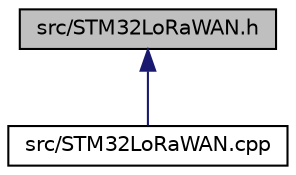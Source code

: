 digraph "src/STM32LoRaWAN.h"
{
 // LATEX_PDF_SIZE
  edge [fontname="Helvetica",fontsize="10",labelfontname="Helvetica",labelfontsize="10"];
  node [fontname="Helvetica",fontsize="10",shape=record];
  Node1 [label="src/STM32LoRaWAN.h",height=0.2,width=0.4,color="black", fillcolor="grey75", style="filled", fontcolor="black",tooltip="Main header for the STM32LoRaWAN library."];
  Node1 -> Node2 [dir="back",color="midnightblue",fontsize="10",style="solid",fontname="Helvetica"];
  Node2 [label="src/STM32LoRaWAN.cpp",height=0.2,width=0.4,color="black", fillcolor="white", style="filled",URL="$STM32LoRaWAN_8cpp.html",tooltip="Main implementation for the STM32LoRaWAN library."];
}
